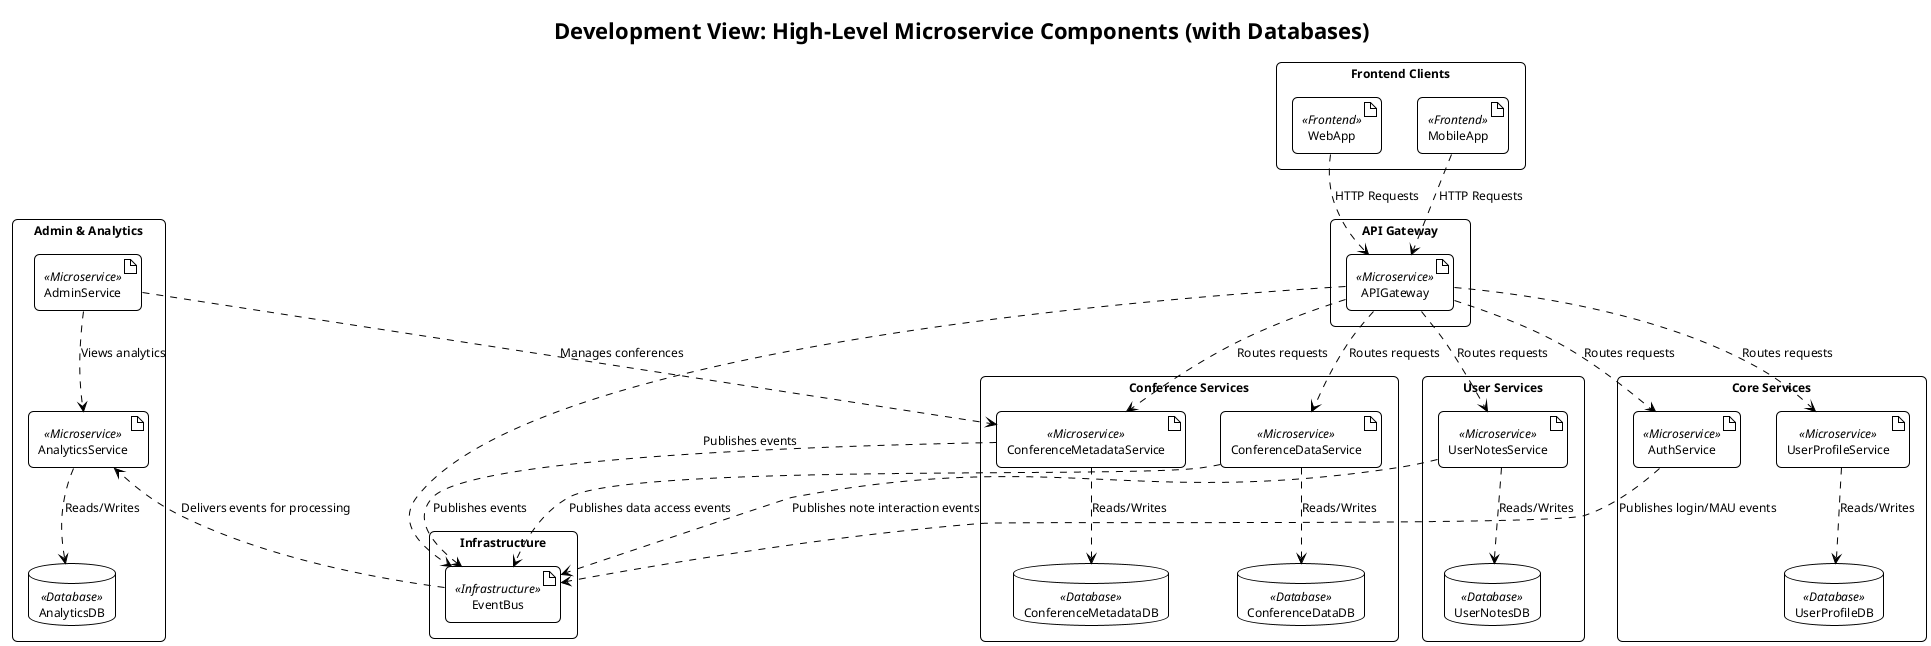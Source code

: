 @startuml DevelopmentHighLevelComponentDiagram
!theme plain
skinparam roundcorner 10
skinparam shadowing false
skinparam DefaultFontName "Arial"
skinparam DefaultFontSize 12

title Development View: High-Level Microservice Components (with Databases)

' ===== Frontend Clients =====
rectangle "Frontend Clients" {
    artifact WebApp <<Frontend>>
    artifact MobileApp <<Frontend>>
}

' ===== API Gateway =====
rectangle "API Gateway" {
    artifact APIGateway <<Microservice>>
}

' ===== Core Services =====
rectangle "Core Services" {
    artifact AuthService <<Microservice>>
    artifact UserProfileService <<Microservice>>
    database UserProfileDB <<Database>>
}

' ===== Conference Services =====
rectangle "Conference Services" {
    artifact ConferenceMetadataService <<Microservice>>
    database ConferenceMetadataDB <<Database>>
    artifact ConferenceDataService <<Microservice>>
    database ConferenceDataDB <<Database>>
}

' ===== User Services =====
rectangle "User Services" {
    artifact UserNotesService <<Microservice>>
    database UserNotesDB <<Database>>
}

' ===== Admin & Analytics =====
rectangle "Admin & Analytics" {
    artifact AdminService <<Microservice>>
    artifact AnalyticsService <<Microservice>>
    database AnalyticsDB <<Database>>
}

' ===== Infrastructure =====
rectangle "Infrastructure" {
    artifact EventBus <<Infrastructure>>
}

' ===== Dependencies =====

WebApp ..> APIGateway : HTTP Requests
MobileApp ..> APIGateway : HTTP Requests

APIGateway ..> AuthService : Routes requests
APIGateway ..> UserProfileService : Routes requests
APIGateway ..> ConferenceMetadataService : Routes requests
APIGateway ..> ConferenceDataService : Routes requests
APIGateway ..> UserNotesService : Routes requests
APIGateway ..> EventBus : Publishes events

AdminService ..> ConferenceMetadataService : Manages conferences
AdminService ..> AnalyticsService : Views analytics

AuthService ..> EventBus : Publishes login/MAU events
ConferenceMetadataService ..> EventBus : Publishes events
ConferenceDataService ..> EventBus : Publishes data access events
UserNotesService ..> EventBus : Publishes note interaction events

EventBus ..> AnalyticsService : Delivers events for processing

' ===== Database Connections =====
UserProfileService ..> UserProfileDB : Reads/Writes
ConferenceMetadataService ..> ConferenceMetadataDB : Reads/Writes
ConferenceDataService ..> ConferenceDataDB : Reads/Writes
UserNotesService ..> UserNotesDB : Reads/Writes
AnalyticsService ..> AnalyticsDB : Reads/Writes

@enduml
